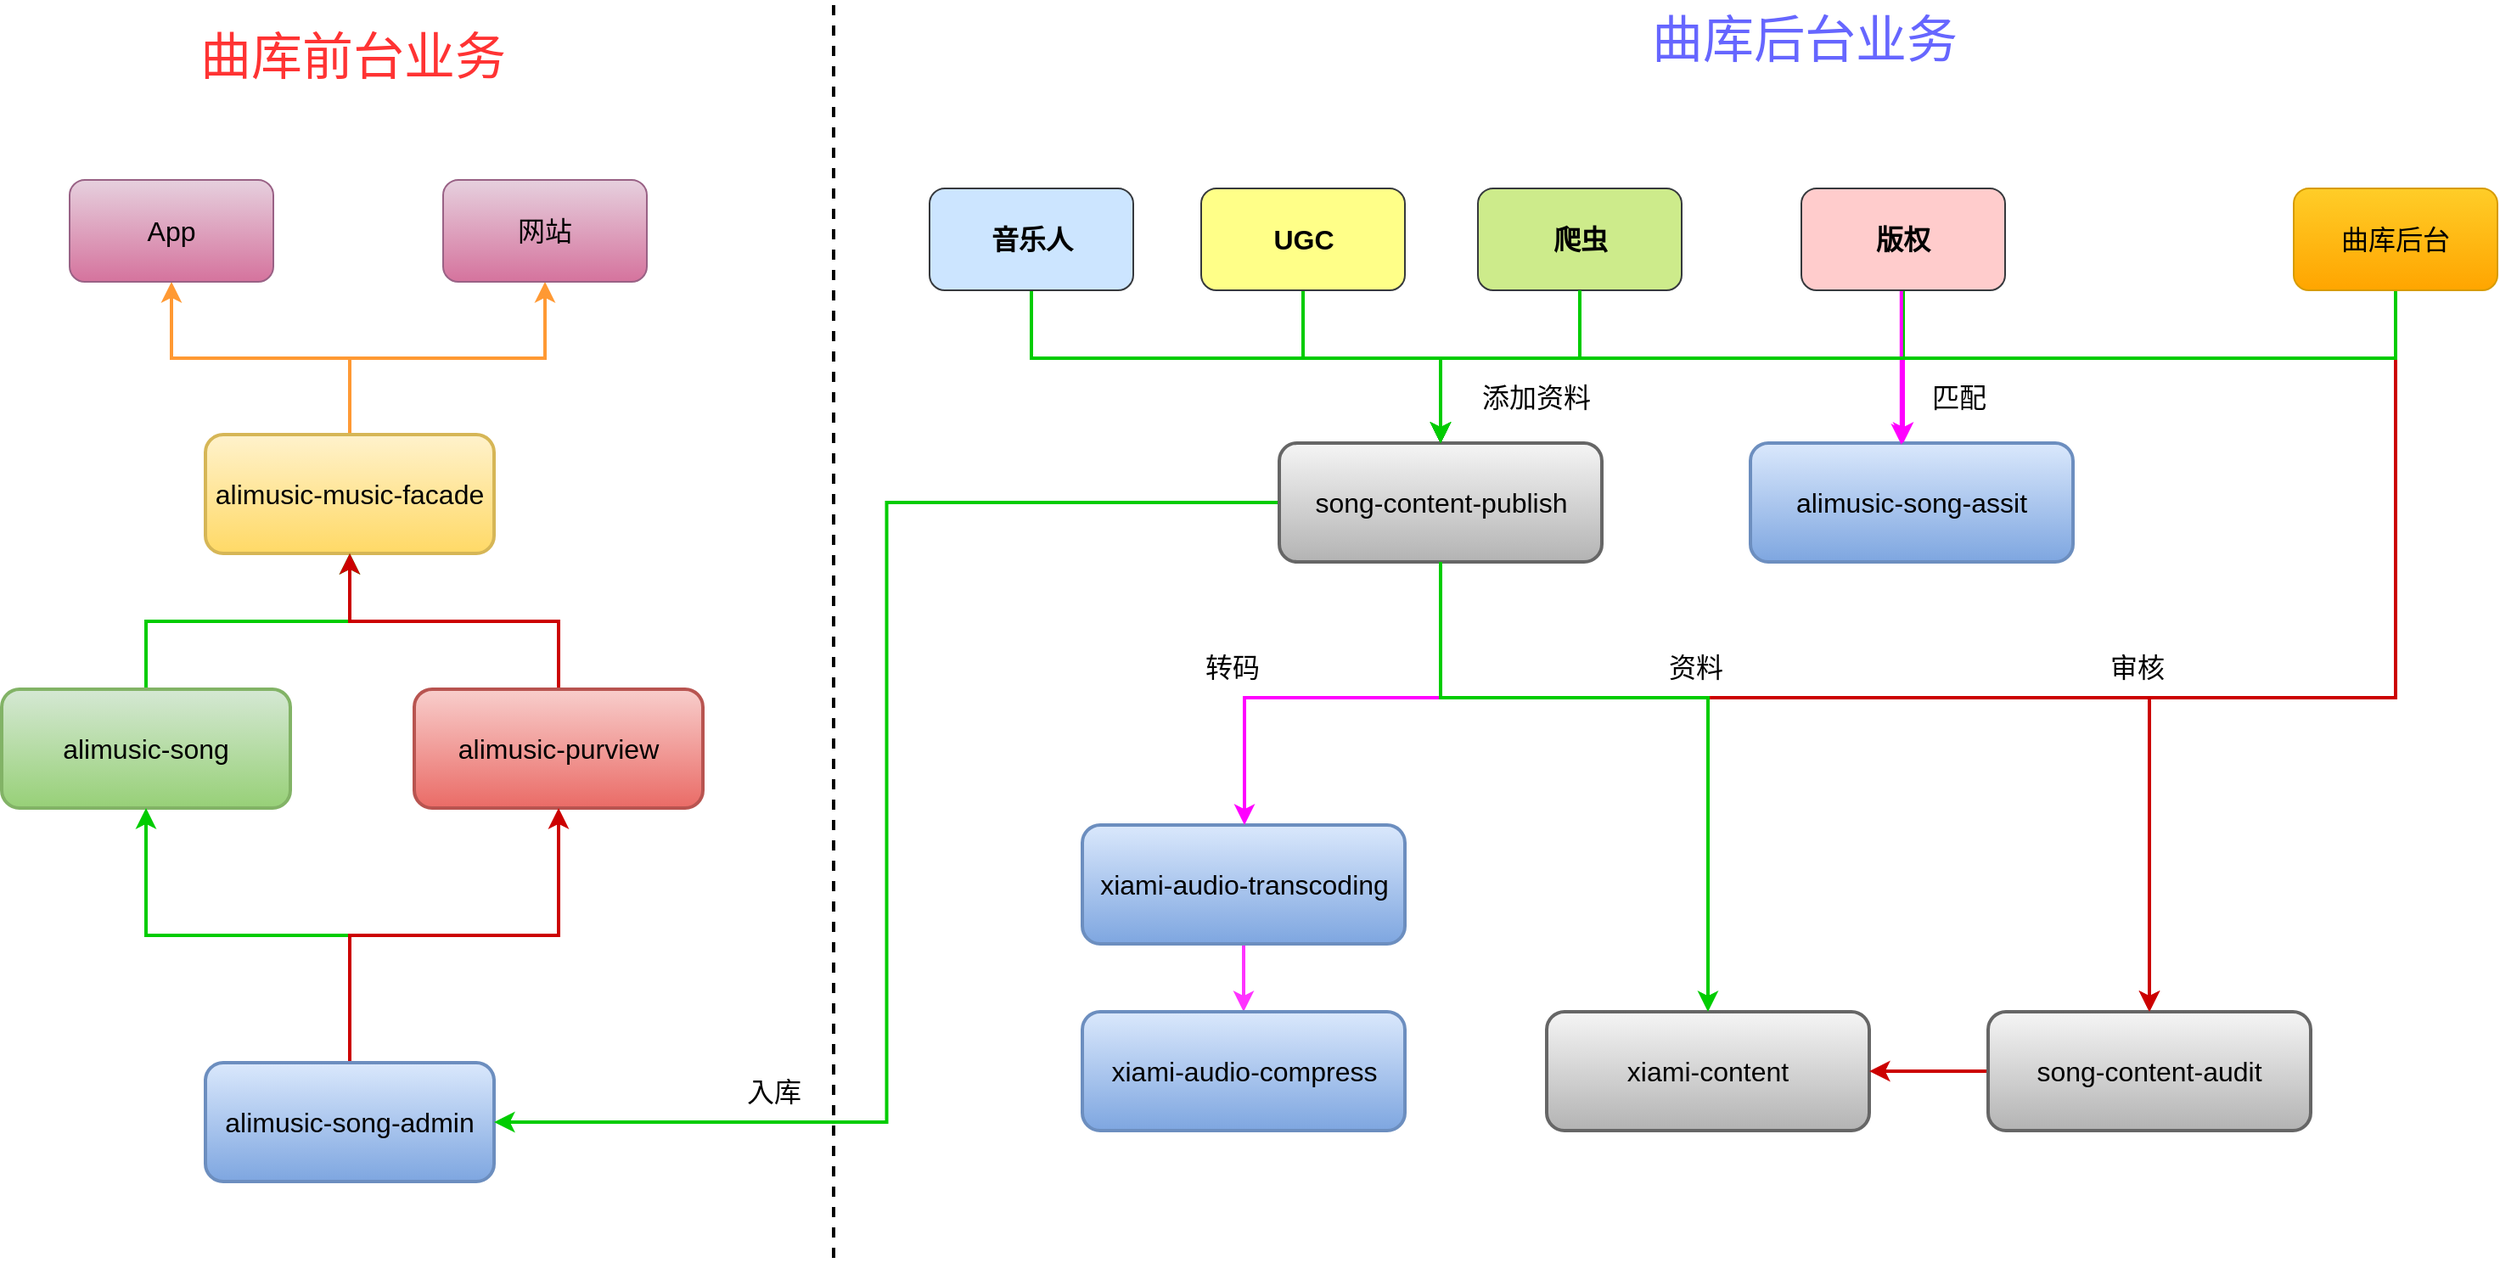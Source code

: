 <mxfile version="10.6.5" type="github"><diagram id="7AhGGhCF9CseDhH_Qyc3" name="Page-1"><mxGraphModel dx="2089" dy="1988" grid="1" gridSize="10" guides="1" tooltips="1" connect="1" arrows="1" fold="1" page="1" pageScale="1" pageWidth="826" pageHeight="1169" math="0" shadow="0"><root><mxCell id="0"/><mxCell id="1" parent="0"/><mxCell id="zsuv0_xmEf94P2y7ZzLY-67" style="edgeStyle=orthogonalEdgeStyle;rounded=0;orthogonalLoop=1;jettySize=auto;html=1;exitX=0.5;exitY=1;exitDx=0;exitDy=0;entryX=0.5;entryY=0;entryDx=0;entryDy=0;startArrow=none;startFill=0;strokeColor=#00CC00;strokeWidth=2;fontSize=16;" edge="1" parent="1" source="zsuv0_xmEf94P2y7ZzLY-29" target="zsuv0_xmEf94P2y7ZzLY-21"><mxGeometry relative="1" as="geometry"><Array as="points"><mxPoint x="1070" y="40"/><mxPoint x="1070" y="80"/><mxPoint x="798" y="80"/></Array></mxGeometry></mxCell><mxCell id="zsuv0_xmEf94P2y7ZzLY-74" style="edgeStyle=orthogonalEdgeStyle;rounded=0;orthogonalLoop=1;jettySize=auto;html=1;exitX=0.5;exitY=0;exitDx=0;exitDy=0;entryX=0.5;entryY=1;entryDx=0;entryDy=0;startArrow=none;startFill=0;strokeColor=#FF9933;strokeWidth=2;fontSize=16;" edge="1" parent="1" source="zsuv0_xmEf94P2y7ZzLY-1" target="zsuv0_xmEf94P2y7ZzLY-36"><mxGeometry relative="1" as="geometry"/></mxCell><mxCell id="zsuv0_xmEf94P2y7ZzLY-75" style="edgeStyle=orthogonalEdgeStyle;rounded=0;orthogonalLoop=1;jettySize=auto;html=1;exitX=0.5;exitY=0;exitDx=0;exitDy=0;startArrow=none;startFill=0;strokeColor=#FF9933;strokeWidth=2;fontSize=16;" edge="1" parent="1" source="zsuv0_xmEf94P2y7ZzLY-1" target="zsuv0_xmEf94P2y7ZzLY-37"><mxGeometry relative="1" as="geometry"/></mxCell><mxCell id="zsuv0_xmEf94P2y7ZzLY-1" value="alimusic-music-facade" style="rounded=1;whiteSpace=wrap;html=1;strokeWidth=2;gradientColor=#ffd966;fillColor=#fff2cc;strokeColor=#d6b656;fontSize=16;" vertex="1" parent="1"><mxGeometry x="70" y="125" width="170" height="70" as="geometry"/></mxCell><mxCell id="zsuv0_xmEf94P2y7ZzLY-71" style="edgeStyle=orthogonalEdgeStyle;rounded=0;orthogonalLoop=1;jettySize=auto;html=1;exitX=0.5;exitY=0;exitDx=0;exitDy=0;entryX=0.5;entryY=1;entryDx=0;entryDy=0;startArrow=none;startFill=0;strokeColor=#00CC00;strokeWidth=2;fontSize=16;" edge="1" parent="1" source="zsuv0_xmEf94P2y7ZzLY-2" target="zsuv0_xmEf94P2y7ZzLY-1"><mxGeometry relative="1" as="geometry"/></mxCell><mxCell id="zsuv0_xmEf94P2y7ZzLY-2" value="alimusic-song" style="rounded=1;whiteSpace=wrap;html=1;strokeWidth=2;gradientColor=#97d077;fillColor=#d5e8d4;strokeColor=#82b366;fontSize=16;" vertex="1" parent="1"><mxGeometry x="-50" y="275" width="170" height="70" as="geometry"/></mxCell><mxCell id="zsuv0_xmEf94P2y7ZzLY-73" style="edgeStyle=orthogonalEdgeStyle;rounded=0;orthogonalLoop=1;jettySize=auto;html=1;exitX=0.5;exitY=0;exitDx=0;exitDy=0;entryX=0.5;entryY=1;entryDx=0;entryDy=0;startArrow=none;startFill=0;strokeColor=#CC0000;strokeWidth=2;fontSize=16;" edge="1" parent="1" source="zsuv0_xmEf94P2y7ZzLY-3" target="zsuv0_xmEf94P2y7ZzLY-1"><mxGeometry relative="1" as="geometry"/></mxCell><mxCell id="zsuv0_xmEf94P2y7ZzLY-3" value="alimusic-purview" style="rounded=1;whiteSpace=wrap;html=1;strokeWidth=2;gradientColor=#ea6b66;fillColor=#f8cecc;strokeColor=#b85450;fontSize=16;" vertex="1" parent="1"><mxGeometry x="193" y="275" width="170" height="70" as="geometry"/></mxCell><mxCell id="zsuv0_xmEf94P2y7ZzLY-69" style="edgeStyle=orthogonalEdgeStyle;rounded=0;orthogonalLoop=1;jettySize=auto;html=1;exitX=0.5;exitY=0;exitDx=0;exitDy=0;entryX=0.5;entryY=1;entryDx=0;entryDy=0;startArrow=none;startFill=0;strokeColor=#00CC00;strokeWidth=2;fontSize=16;" edge="1" parent="1" source="zsuv0_xmEf94P2y7ZzLY-7" target="zsuv0_xmEf94P2y7ZzLY-2"><mxGeometry relative="1" as="geometry"/></mxCell><mxCell id="zsuv0_xmEf94P2y7ZzLY-70" style="edgeStyle=orthogonalEdgeStyle;rounded=0;orthogonalLoop=1;jettySize=auto;html=1;exitX=0.5;exitY=0;exitDx=0;exitDy=0;startArrow=none;startFill=0;strokeColor=#CC0000;strokeWidth=2;fontSize=16;" edge="1" parent="1" source="zsuv0_xmEf94P2y7ZzLY-7" target="zsuv0_xmEf94P2y7ZzLY-3"><mxGeometry relative="1" as="geometry"/></mxCell><mxCell id="zsuv0_xmEf94P2y7ZzLY-7" value="alimusic-song-admin" style="rounded=1;whiteSpace=wrap;html=1;strokeWidth=2;gradientColor=#7ea6e0;fillColor=#dae8fc;strokeColor=#6c8ebf;fontSize=16;" vertex="1" parent="1"><mxGeometry x="70" y="495" width="170" height="70" as="geometry"/></mxCell><mxCell id="zsuv0_xmEf94P2y7ZzLY-10" value="alimusic-song-assit" style="rounded=1;whiteSpace=wrap;html=1;strokeWidth=2;gradientColor=#7ea6e0;fillColor=#dae8fc;strokeColor=#6c8ebf;fontSize=16;" vertex="1" parent="1"><mxGeometry x="980" y="130" width="190" height="70" as="geometry"/></mxCell><mxCell id="zsuv0_xmEf94P2y7ZzLY-13" value="" style="edgeStyle=none;rounded=0;orthogonalLoop=1;jettySize=auto;html=1;fontSize=16;strokeColor=#FF33FF;strokeWidth=2;" edge="1" parent="1" source="zsuv0_xmEf94P2y7ZzLY-11" target="zsuv0_xmEf94P2y7ZzLY-12"><mxGeometry relative="1" as="geometry"/></mxCell><mxCell id="zsuv0_xmEf94P2y7ZzLY-11" value="xiami-audio-transcoding" style="rounded=1;whiteSpace=wrap;html=1;strokeWidth=2;gradientColor=#7ea6e0;fillColor=#dae8fc;strokeColor=#6c8ebf;fontSize=16;" vertex="1" parent="1"><mxGeometry x="586.5" y="355" width="190" height="70" as="geometry"/></mxCell><mxCell id="zsuv0_xmEf94P2y7ZzLY-12" value="xiami-audio-compress" style="rounded=1;whiteSpace=wrap;html=1;strokeWidth=2;gradientColor=#7ea6e0;fillColor=#dae8fc;strokeColor=#6c8ebf;fontSize=16;" vertex="1" parent="1"><mxGeometry x="586.5" y="465" width="190" height="70" as="geometry"/></mxCell><mxCell id="zsuv0_xmEf94P2y7ZzLY-14" value="xiami-content" style="rounded=1;whiteSpace=wrap;html=1;strokeWidth=2;gradientColor=#b3b3b3;fillColor=#f5f5f5;strokeColor=#666666;fontSize=16;" vertex="1" parent="1"><mxGeometry x="860" y="465" width="190" height="70" as="geometry"/></mxCell><mxCell id="zsuv0_xmEf94P2y7ZzLY-41" style="edgeStyle=orthogonalEdgeStyle;rounded=0;orthogonalLoop=1;jettySize=auto;html=1;entryX=1;entryY=0.5;entryDx=0;entryDy=0;fontSize=16;strokeColor=#00CC00;strokeWidth=2;" edge="1" parent="1" source="zsuv0_xmEf94P2y7ZzLY-21" target="zsuv0_xmEf94P2y7ZzLY-7"><mxGeometry relative="1" as="geometry"/></mxCell><mxCell id="zsuv0_xmEf94P2y7ZzLY-61" style="edgeStyle=orthogonalEdgeStyle;rounded=0;orthogonalLoop=1;jettySize=auto;html=1;exitX=0.5;exitY=1;exitDx=0;exitDy=0;startArrow=none;startFill=0;strokeColor=#CC0000;fontSize=16;strokeWidth=2;" edge="1" parent="1" source="zsuv0_xmEf94P2y7ZzLY-21" target="zsuv0_xmEf94P2y7ZzLY-44"><mxGeometry relative="1" as="geometry"><Array as="points"><mxPoint x="798" y="280"/><mxPoint x="1215" y="280"/></Array></mxGeometry></mxCell><mxCell id="zsuv0_xmEf94P2y7ZzLY-63" style="edgeStyle=orthogonalEdgeStyle;rounded=0;orthogonalLoop=1;jettySize=auto;html=1;exitX=0.5;exitY=1;exitDx=0;exitDy=0;startArrow=none;startFill=0;strokeColor=#FF00FF;fontSize=16;strokeWidth=2;" edge="1" parent="1" source="zsuv0_xmEf94P2y7ZzLY-21" target="zsuv0_xmEf94P2y7ZzLY-11"><mxGeometry relative="1" as="geometry"><Array as="points"><mxPoint x="798" y="280"/><mxPoint x="682" y="280"/></Array></mxGeometry></mxCell><mxCell id="zsuv0_xmEf94P2y7ZzLY-21" value="song-content-publish" style="rounded=1;whiteSpace=wrap;html=1;strokeWidth=2;gradientColor=#b3b3b3;fillColor=#f5f5f5;strokeColor=#666666;fontSize=16;" vertex="1" parent="1"><mxGeometry x="702.5" y="130" width="190" height="70" as="geometry"/></mxCell><mxCell id="zsuv0_xmEf94P2y7ZzLY-47" style="edgeStyle=orthogonalEdgeStyle;rounded=0;orthogonalLoop=1;jettySize=auto;html=1;exitX=0.5;exitY=1;exitDx=0;exitDy=0;entryX=0.5;entryY=0;entryDx=0;entryDy=0;startArrow=none;startFill=0;fontSize=16;strokeColor=#00CC00;strokeWidth=2;" edge="1" parent="1" source="zsuv0_xmEf94P2y7ZzLY-23" target="zsuv0_xmEf94P2y7ZzLY-21"><mxGeometry relative="1" as="geometry"><Array as="points"><mxPoint x="557" y="80"/><mxPoint x="798" y="80"/></Array></mxGeometry></mxCell><mxCell id="zsuv0_xmEf94P2y7ZzLY-23" value="音乐人" style="rounded=1;whiteSpace=wrap;html=1;fillColor=#cce5ff;strokeColor=#36393d;fontSize=16;fontStyle=1" vertex="1" parent="1"><mxGeometry x="496.5" y="-20" width="120" height="60" as="geometry"/></mxCell><mxCell id="zsuv0_xmEf94P2y7ZzLY-48" style="edgeStyle=orthogonalEdgeStyle;rounded=0;orthogonalLoop=1;jettySize=auto;html=1;exitX=0.5;exitY=1;exitDx=0;exitDy=0;entryX=0.5;entryY=0;entryDx=0;entryDy=0;startArrow=none;startFill=0;fontSize=16;strokeColor=#00CC00;strokeWidth=2;" edge="1" parent="1" source="zsuv0_xmEf94P2y7ZzLY-25" target="zsuv0_xmEf94P2y7ZzLY-21"><mxGeometry relative="1" as="geometry"><Array as="points"><mxPoint x="717" y="80"/><mxPoint x="798" y="80"/></Array></mxGeometry></mxCell><mxCell id="zsuv0_xmEf94P2y7ZzLY-25" value="UGC" style="rounded=1;whiteSpace=wrap;html=1;fillColor=#ffff88;strokeColor=#36393d;fontSize=16;fontStyle=1" vertex="1" parent="1"><mxGeometry x="656.5" y="-20" width="120" height="60" as="geometry"/></mxCell><mxCell id="zsuv0_xmEf94P2y7ZzLY-49" style="edgeStyle=orthogonalEdgeStyle;rounded=0;orthogonalLoop=1;jettySize=auto;html=1;exitX=0.5;exitY=1;exitDx=0;exitDy=0;entryX=0.5;entryY=0;entryDx=0;entryDy=0;startArrow=none;startFill=0;fontSize=16;" edge="1" parent="1" source="zsuv0_xmEf94P2y7ZzLY-27" target="zsuv0_xmEf94P2y7ZzLY-21"><mxGeometry relative="1" as="geometry"><Array as="points"><mxPoint x="880" y="80"/><mxPoint x="798" y="80"/></Array></mxGeometry></mxCell><mxCell id="zsuv0_xmEf94P2y7ZzLY-78" style="edgeStyle=orthogonalEdgeStyle;rounded=0;orthogonalLoop=1;jettySize=auto;html=1;exitX=0.5;exitY=1;exitDx=0;exitDy=0;startArrow=none;startFill=0;strokeColor=#FF00FF;strokeWidth=2;fontSize=16;" edge="1" parent="1" source="zsuv0_xmEf94P2y7ZzLY-27"><mxGeometry relative="1" as="geometry"><mxPoint x="1070" y="130" as="targetPoint"/><Array as="points"><mxPoint x="880" y="80"/><mxPoint x="1070" y="80"/></Array></mxGeometry></mxCell><mxCell id="zsuv0_xmEf94P2y7ZzLY-27" value="爬虫" style="rounded=1;whiteSpace=wrap;html=1;fillColor=#cdeb8b;strokeColor=#36393d;fontSize=16;fontStyle=1" vertex="1" parent="1"><mxGeometry x="819.5" y="-20" width="120" height="60" as="geometry"/></mxCell><mxCell id="zsuv0_xmEf94P2y7ZzLY-79" style="edgeStyle=orthogonalEdgeStyle;rounded=0;orthogonalLoop=1;jettySize=auto;html=1;exitX=0.5;exitY=1;exitDx=0;exitDy=0;entryX=0.468;entryY=0.014;entryDx=0;entryDy=0;entryPerimeter=0;startArrow=none;startFill=0;strokeColor=#FF00FF;strokeWidth=2;fontSize=16;" edge="1" parent="1" source="zsuv0_xmEf94P2y7ZzLY-29" target="zsuv0_xmEf94P2y7ZzLY-10"><mxGeometry relative="1" as="geometry"><Array as="points"><mxPoint x="1069" y="40"/></Array></mxGeometry></mxCell><mxCell id="zsuv0_xmEf94P2y7ZzLY-29" value="版权" style="rounded=1;whiteSpace=wrap;html=1;fillColor=#ffcccc;strokeColor=#36393d;fontSize=16;fontStyle=1" vertex="1" parent="1"><mxGeometry x="1010" y="-20" width="120" height="60" as="geometry"/></mxCell><mxCell id="zsuv0_xmEf94P2y7ZzLY-36" value="&lt;font style=&quot;font-size: 16px;&quot;&gt;App&lt;/font&gt;" style="rounded=1;whiteSpace=wrap;html=1;fillColor=#e6d0de;strokeColor=#996185;fontSize=16;gradientColor=#d5739d;" vertex="1" parent="1"><mxGeometry x="-10" y="-25" width="120" height="60" as="geometry"/></mxCell><mxCell id="zsuv0_xmEf94P2y7ZzLY-37" value="网站" style="rounded=1;whiteSpace=wrap;html=1;fillColor=#e6d0de;strokeColor=#996185;fontSize=16;gradientColor=#d5739d;" vertex="1" parent="1"><mxGeometry x="210" y="-25" width="120" height="60" as="geometry"/></mxCell><mxCell id="zsuv0_xmEf94P2y7ZzLY-84" value="" style="edgeStyle=orthogonalEdgeStyle;rounded=0;orthogonalLoop=1;jettySize=auto;html=1;startArrow=none;startFill=0;strokeColor=#CC0000;strokeWidth=2;fontSize=16;fontColor=#FFFFFF;" edge="1" parent="1" source="zsuv0_xmEf94P2y7ZzLY-44" target="zsuv0_xmEf94P2y7ZzLY-14"><mxGeometry relative="1" as="geometry"/></mxCell><mxCell id="zsuv0_xmEf94P2y7ZzLY-44" value="song-content-audit" style="rounded=1;whiteSpace=wrap;html=1;strokeWidth=2;gradientColor=#b3b3b3;fillColor=#f5f5f5;strokeColor=#666666;fontSize=16;" vertex="1" parent="1"><mxGeometry x="1120" y="465" width="190" height="70" as="geometry"/></mxCell><mxCell id="zsuv0_xmEf94P2y7ZzLY-65" style="edgeStyle=orthogonalEdgeStyle;rounded=0;orthogonalLoop=1;jettySize=auto;html=1;exitX=0.5;exitY=1;exitDx=0;exitDy=0;entryX=0.5;entryY=0;entryDx=0;entryDy=0;startArrow=none;startFill=0;strokeColor=#CC0000;fontSize=16;strokeWidth=2;" edge="1" parent="1" source="zsuv0_xmEf94P2y7ZzLY-64" target="zsuv0_xmEf94P2y7ZzLY-44"><mxGeometry relative="1" as="geometry"><Array as="points"><mxPoint x="1360" y="280"/><mxPoint x="1215" y="280"/></Array></mxGeometry></mxCell><mxCell id="zsuv0_xmEf94P2y7ZzLY-66" style="edgeStyle=orthogonalEdgeStyle;rounded=0;orthogonalLoop=1;jettySize=auto;html=1;entryX=0.5;entryY=0;entryDx=0;entryDy=0;startArrow=none;startFill=0;strokeColor=#00CC00;fontSize=16;strokeWidth=2;" edge="1" parent="1" source="zsuv0_xmEf94P2y7ZzLY-64" target="zsuv0_xmEf94P2y7ZzLY-21"><mxGeometry relative="1" as="geometry"><Array as="points"><mxPoint x="1360" y="80"/><mxPoint x="798" y="80"/></Array></mxGeometry></mxCell><mxCell id="zsuv0_xmEf94P2y7ZzLY-64" value="曲库后台" style="rounded=1;whiteSpace=wrap;html=1;fillColor=#ffcd28;strokeColor=#d79b00;gradientColor=#ffa500;fontSize=16;fontColor=#000000;" vertex="1" parent="1"><mxGeometry x="1300" y="-20" width="120" height="60" as="geometry"/></mxCell><mxCell id="zsuv0_xmEf94P2y7ZzLY-62" style="edgeStyle=orthogonalEdgeStyle;rounded=0;orthogonalLoop=1;jettySize=auto;html=1;exitX=0.5;exitY=1;exitDx=0;exitDy=0;startArrow=none;startFill=0;strokeColor=#00CC00;fontSize=16;strokeWidth=2;" edge="1" parent="1" source="zsuv0_xmEf94P2y7ZzLY-21" target="zsuv0_xmEf94P2y7ZzLY-14"><mxGeometry relative="1" as="geometry"><Array as="points"><mxPoint x="798" y="280"/><mxPoint x="955" y="280"/></Array></mxGeometry></mxCell><mxCell id="zsuv0_xmEf94P2y7ZzLY-68" style="edgeStyle=orthogonalEdgeStyle;rounded=0;orthogonalLoop=1;jettySize=auto;html=1;exitX=0.5;exitY=1;exitDx=0;exitDy=0;entryX=0.5;entryY=0;entryDx=0;entryDy=0;startArrow=none;startFill=0;strokeColor=#00CC00;strokeWidth=2;fontSize=16;" edge="1" parent="1" source="zsuv0_xmEf94P2y7ZzLY-27" target="zsuv0_xmEf94P2y7ZzLY-21"><mxGeometry relative="1" as="geometry"><Array as="points"><mxPoint x="880" y="80"/><mxPoint x="798" y="80"/></Array></mxGeometry></mxCell><mxCell id="zsuv0_xmEf94P2y7ZzLY-80" value="审核" style="text;html=1;resizable=0;points=[];autosize=1;align=left;verticalAlign=top;spacingTop=-4;fontSize=16;strokeWidth=3;" vertex="1" parent="1"><mxGeometry x="1190" y="250" width="50" height="20" as="geometry"/></mxCell><mxCell id="zsuv0_xmEf94P2y7ZzLY-81" value="匹配" style="text;html=1;resizable=0;points=[];autosize=1;align=left;verticalAlign=top;spacingTop=-4;fontSize=16;" vertex="1" parent="1"><mxGeometry x="1085" y="91" width="50" height="20" as="geometry"/></mxCell><mxCell id="zsuv0_xmEf94P2y7ZzLY-82" value="添加资料" style="text;html=1;resizable=0;points=[];autosize=1;align=left;verticalAlign=top;spacingTop=-4;fontSize=16;" vertex="1" parent="1"><mxGeometry x="819.5" y="91" width="80" height="20" as="geometry"/></mxCell><mxCell id="zsuv0_xmEf94P2y7ZzLY-83" value="入库" style="text;html=1;resizable=0;points=[];autosize=1;align=left;verticalAlign=top;spacingTop=-4;fontSize=16;" vertex="1" parent="1"><mxGeometry x="387" y="500" width="50" height="20" as="geometry"/></mxCell><mxCell id="zsuv0_xmEf94P2y7ZzLY-85" value="资料" style="text;html=1;resizable=0;points=[];autosize=1;align=left;verticalAlign=top;spacingTop=-4;fontSize=16;strokeWidth=3;" vertex="1" parent="1"><mxGeometry x="930" y="250" width="50" height="20" as="geometry"/></mxCell><mxCell id="zsuv0_xmEf94P2y7ZzLY-86" value="转码" style="text;html=1;resizable=0;points=[];autosize=1;align=left;verticalAlign=top;spacingTop=-4;fontSize=16;strokeWidth=3;" vertex="1" parent="1"><mxGeometry x="656.5" y="250" width="50" height="20" as="geometry"/></mxCell><mxCell id="zsuv0_xmEf94P2y7ZzLY-87" value="" style="endArrow=none;dashed=1;html=1;strokeColor=#000000;strokeWidth=2;fontSize=16;fontColor=#000000;" edge="1" parent="1"><mxGeometry width="50" height="50" relative="1" as="geometry"><mxPoint x="440" y="610" as="sourcePoint"/><mxPoint x="440" y="-130" as="targetPoint"/></mxGeometry></mxCell><mxCell id="zsuv0_xmEf94P2y7ZzLY-88" value="曲库前台业务" style="text;html=1;resizable=0;points=[];autosize=1;align=left;verticalAlign=top;spacingTop=-4;fontSize=30;fontColor=#FF3333;" vertex="1" parent="1"><mxGeometry x="65" y="-118" width="110" height="20" as="geometry"/></mxCell><mxCell id="zsuv0_xmEf94P2y7ZzLY-89" value="曲库后台业务" style="text;html=1;resizable=0;points=[];autosize=1;align=left;verticalAlign=top;spacingTop=-4;fontSize=30;fontColor=#6666FF;" vertex="1" parent="1"><mxGeometry x="920" y="-128" width="200" height="40" as="geometry"/></mxCell></root></mxGraphModel></diagram></mxfile>